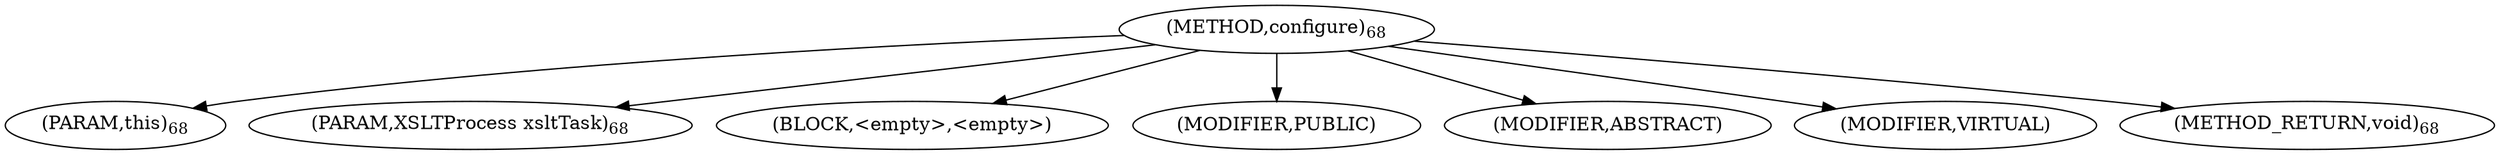 digraph "configure" {  
"6" [label = <(METHOD,configure)<SUB>68</SUB>> ]
"7" [label = <(PARAM,this)<SUB>68</SUB>> ]
"8" [label = <(PARAM,XSLTProcess xsltTask)<SUB>68</SUB>> ]
"9" [label = <(BLOCK,&lt;empty&gt;,&lt;empty&gt;)> ]
"10" [label = <(MODIFIER,PUBLIC)> ]
"11" [label = <(MODIFIER,ABSTRACT)> ]
"12" [label = <(MODIFIER,VIRTUAL)> ]
"13" [label = <(METHOD_RETURN,void)<SUB>68</SUB>> ]
  "6" -> "7" 
  "6" -> "8" 
  "6" -> "9" 
  "6" -> "10" 
  "6" -> "11" 
  "6" -> "12" 
  "6" -> "13" 
}
